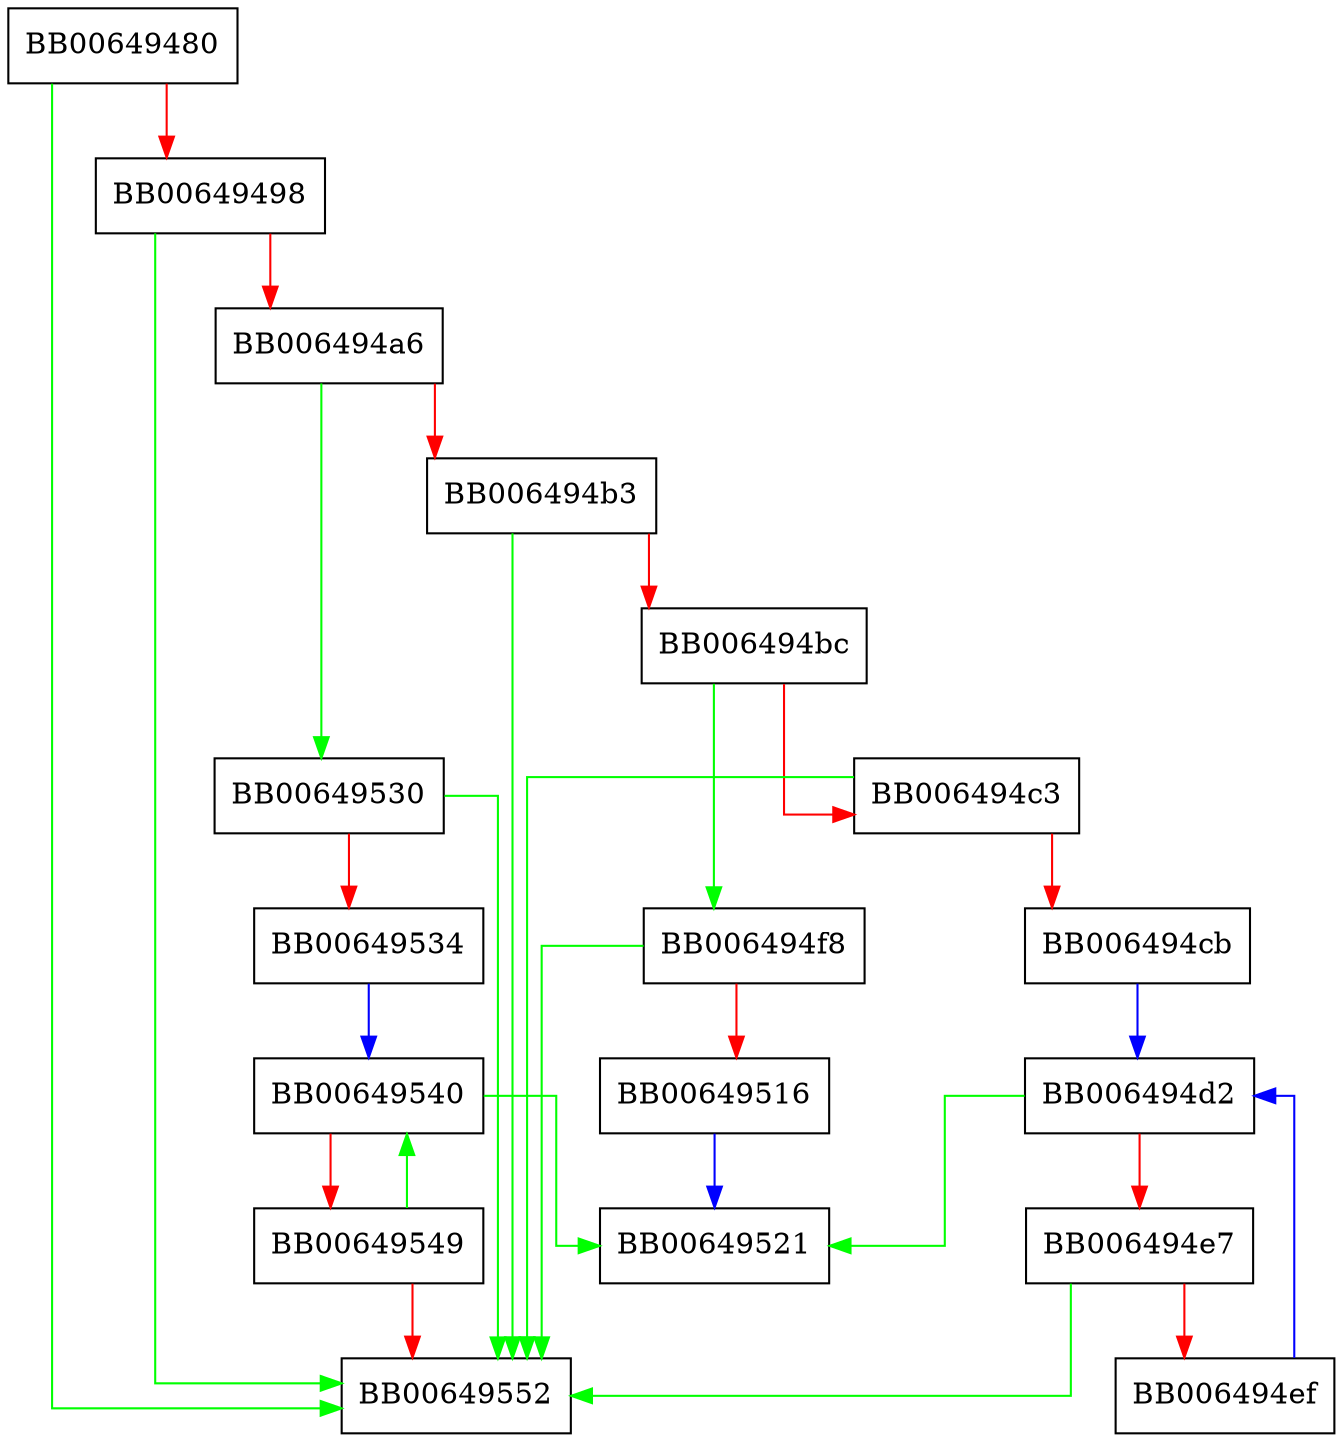 digraph OPENSSL_sk_find_ex {
  node [shape="box"];
  graph [splines=ortho];
  BB00649480 -> BB00649552 [color="green"];
  BB00649480 -> BB00649498 [color="red"];
  BB00649498 -> BB00649552 [color="green"];
  BB00649498 -> BB006494a6 [color="red"];
  BB006494a6 -> BB00649530 [color="green"];
  BB006494a6 -> BB006494b3 [color="red"];
  BB006494b3 -> BB00649552 [color="green"];
  BB006494b3 -> BB006494bc [color="red"];
  BB006494bc -> BB006494f8 [color="green"];
  BB006494bc -> BB006494c3 [color="red"];
  BB006494c3 -> BB00649552 [color="green"];
  BB006494c3 -> BB006494cb [color="red"];
  BB006494cb -> BB006494d2 [color="blue"];
  BB006494d2 -> BB00649521 [color="green"];
  BB006494d2 -> BB006494e7 [color="red"];
  BB006494e7 -> BB00649552 [color="green"];
  BB006494e7 -> BB006494ef [color="red"];
  BB006494ef -> BB006494d2 [color="blue"];
  BB006494f8 -> BB00649552 [color="green"];
  BB006494f8 -> BB00649516 [color="red"];
  BB00649516 -> BB00649521 [color="blue"];
  BB00649530 -> BB00649552 [color="green"];
  BB00649530 -> BB00649534 [color="red"];
  BB00649534 -> BB00649540 [color="blue"];
  BB00649540 -> BB00649521 [color="green"];
  BB00649540 -> BB00649549 [color="red"];
  BB00649549 -> BB00649540 [color="green"];
  BB00649549 -> BB00649552 [color="red"];
}